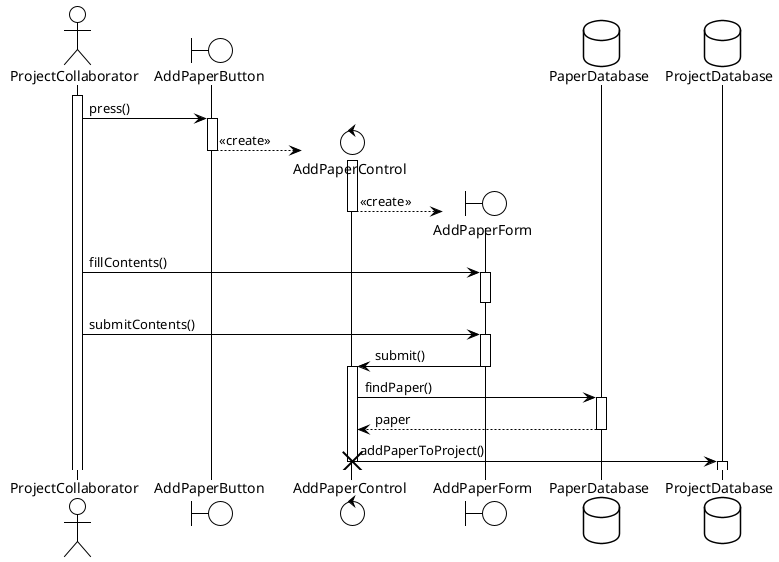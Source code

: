 @startuml AddPaperToProject
!theme plain
actor ProjectCollaborator as pc
boundary AddPaperButton as apb
control AddPaperControl as apc
boundary AddPaperForm as apf
database PaperDatabase as pd2
database ProjectDatabase as pd

activate pc

pc -> apb : press()
activate apb

create apc
apb --> apc : <<create>>
deactivate apb
activate apc

create apf
apc --> apf : <<create>>
deactivate apc

pc -> apf : fillContents()
activate apf
deactivate apf

pc -> apf : submitContents()
activate apf

apf -> apc : submit()
deactivate apf
activate apc

apc -> pd2 : findPaper()
activate pd2
pd2 --> apc : paper
deactivate pd2

apc -> pd : addPaperToProject()
deactivate apc
destroy apc
activate pd
deactivate pd
@enduml